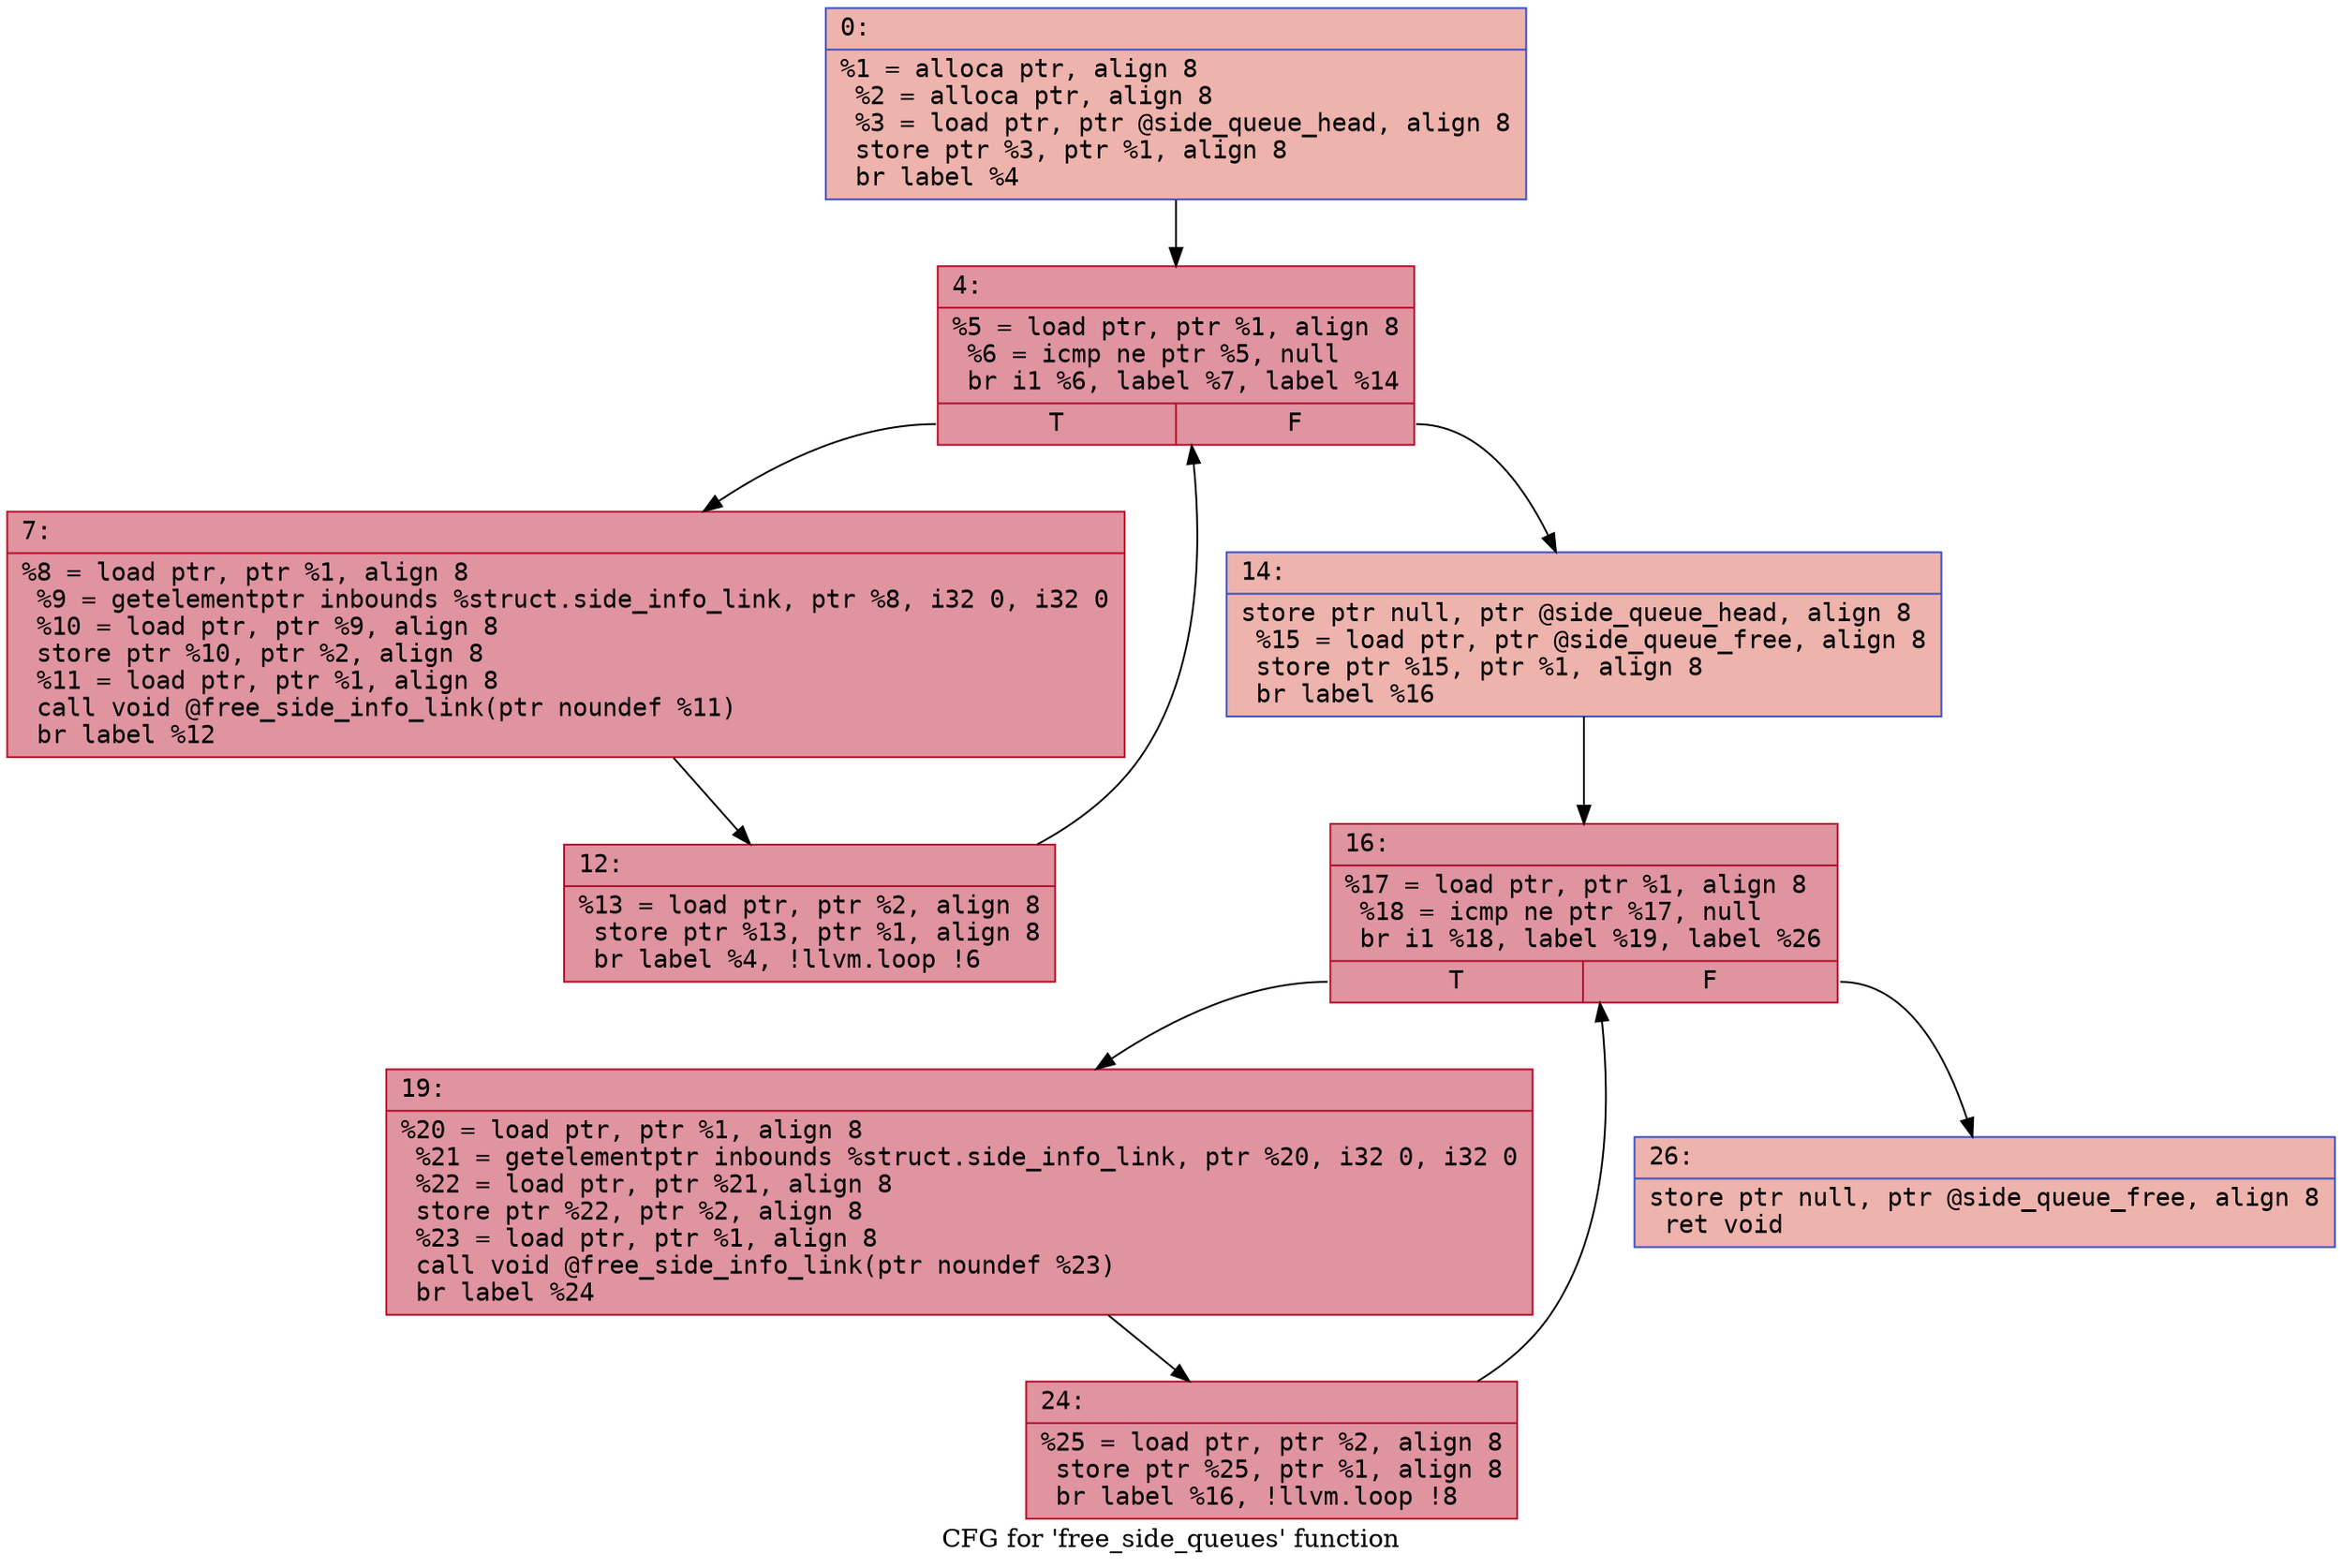 digraph "CFG for 'free_side_queues' function" {
	label="CFG for 'free_side_queues' function";

	Node0x6000039dc4b0 [shape=record,color="#3d50c3ff", style=filled, fillcolor="#d6524470" fontname="Courier",label="{0:\l|  %1 = alloca ptr, align 8\l  %2 = alloca ptr, align 8\l  %3 = load ptr, ptr @side_queue_head, align 8\l  store ptr %3, ptr %1, align 8\l  br label %4\l}"];
	Node0x6000039dc4b0 -> Node0x6000039dc500[tooltip="0 -> 4\nProbability 100.00%" ];
	Node0x6000039dc500 [shape=record,color="#b70d28ff", style=filled, fillcolor="#b70d2870" fontname="Courier",label="{4:\l|  %5 = load ptr, ptr %1, align 8\l  %6 = icmp ne ptr %5, null\l  br i1 %6, label %7, label %14\l|{<s0>T|<s1>F}}"];
	Node0x6000039dc500:s0 -> Node0x6000039dc550[tooltip="4 -> 7\nProbability 96.88%" ];
	Node0x6000039dc500:s1 -> Node0x6000039dc5f0[tooltip="4 -> 14\nProbability 3.12%" ];
	Node0x6000039dc550 [shape=record,color="#b70d28ff", style=filled, fillcolor="#b70d2870" fontname="Courier",label="{7:\l|  %8 = load ptr, ptr %1, align 8\l  %9 = getelementptr inbounds %struct.side_info_link, ptr %8, i32 0, i32 0\l  %10 = load ptr, ptr %9, align 8\l  store ptr %10, ptr %2, align 8\l  %11 = load ptr, ptr %1, align 8\l  call void @free_side_info_link(ptr noundef %11)\l  br label %12\l}"];
	Node0x6000039dc550 -> Node0x6000039dc5a0[tooltip="7 -> 12\nProbability 100.00%" ];
	Node0x6000039dc5a0 [shape=record,color="#b70d28ff", style=filled, fillcolor="#b70d2870" fontname="Courier",label="{12:\l|  %13 = load ptr, ptr %2, align 8\l  store ptr %13, ptr %1, align 8\l  br label %4, !llvm.loop !6\l}"];
	Node0x6000039dc5a0 -> Node0x6000039dc500[tooltip="12 -> 4\nProbability 100.00%" ];
	Node0x6000039dc5f0 [shape=record,color="#3d50c3ff", style=filled, fillcolor="#d6524470" fontname="Courier",label="{14:\l|  store ptr null, ptr @side_queue_head, align 8\l  %15 = load ptr, ptr @side_queue_free, align 8\l  store ptr %15, ptr %1, align 8\l  br label %16\l}"];
	Node0x6000039dc5f0 -> Node0x6000039dc640[tooltip="14 -> 16\nProbability 100.00%" ];
	Node0x6000039dc640 [shape=record,color="#b70d28ff", style=filled, fillcolor="#b70d2870" fontname="Courier",label="{16:\l|  %17 = load ptr, ptr %1, align 8\l  %18 = icmp ne ptr %17, null\l  br i1 %18, label %19, label %26\l|{<s0>T|<s1>F}}"];
	Node0x6000039dc640:s0 -> Node0x6000039dc690[tooltip="16 -> 19\nProbability 96.88%" ];
	Node0x6000039dc640:s1 -> Node0x6000039dc730[tooltip="16 -> 26\nProbability 3.12%" ];
	Node0x6000039dc690 [shape=record,color="#b70d28ff", style=filled, fillcolor="#b70d2870" fontname="Courier",label="{19:\l|  %20 = load ptr, ptr %1, align 8\l  %21 = getelementptr inbounds %struct.side_info_link, ptr %20, i32 0, i32 0\l  %22 = load ptr, ptr %21, align 8\l  store ptr %22, ptr %2, align 8\l  %23 = load ptr, ptr %1, align 8\l  call void @free_side_info_link(ptr noundef %23)\l  br label %24\l}"];
	Node0x6000039dc690 -> Node0x6000039dc6e0[tooltip="19 -> 24\nProbability 100.00%" ];
	Node0x6000039dc6e0 [shape=record,color="#b70d28ff", style=filled, fillcolor="#b70d2870" fontname="Courier",label="{24:\l|  %25 = load ptr, ptr %2, align 8\l  store ptr %25, ptr %1, align 8\l  br label %16, !llvm.loop !8\l}"];
	Node0x6000039dc6e0 -> Node0x6000039dc640[tooltip="24 -> 16\nProbability 100.00%" ];
	Node0x6000039dc730 [shape=record,color="#3d50c3ff", style=filled, fillcolor="#d6524470" fontname="Courier",label="{26:\l|  store ptr null, ptr @side_queue_free, align 8\l  ret void\l}"];
}
